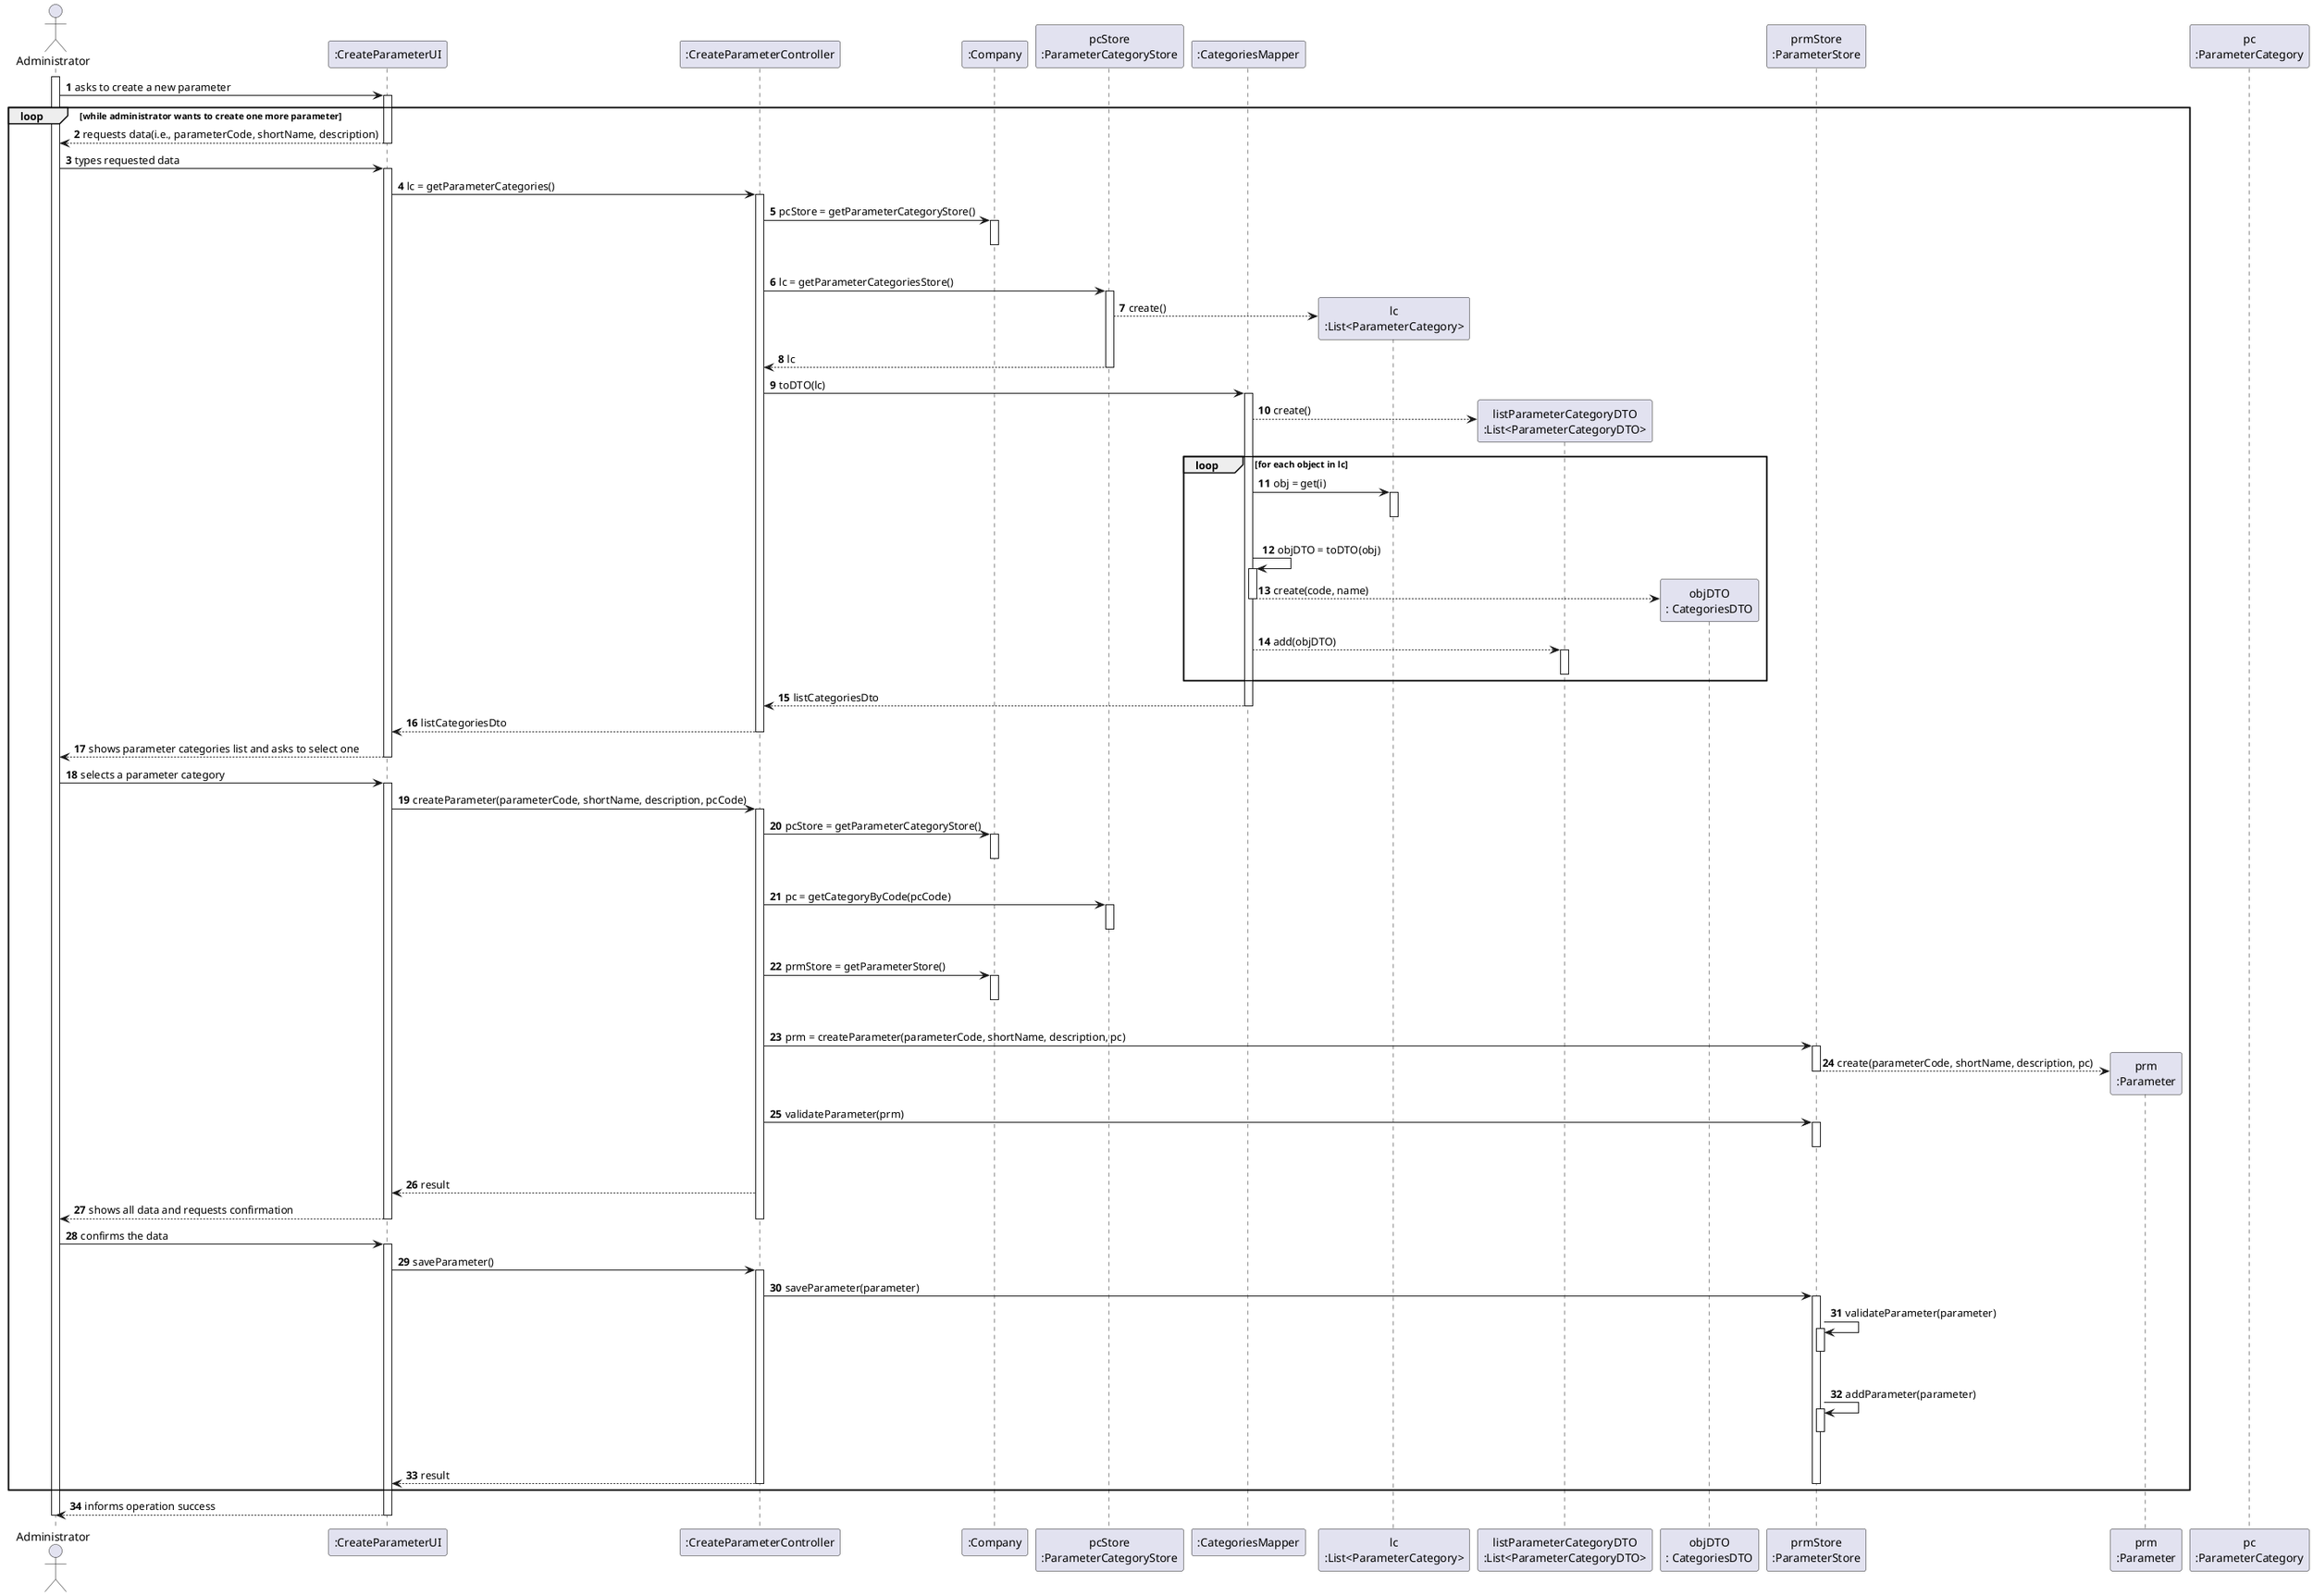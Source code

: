 @startuml
autonumber
'hide footbox
actor "Administrator" as ADM

participant ":CreateParameterUI" as UI
participant ":CreateParameterController" as CTRL
participant ":Company" as CMP
participant "pcStore\n:ParameterCategoryStore" as PCSTORE
participant ":CategoriesMapper" as PCMAPPER
participant "lc\n:List<ParameterCategory>" as LC
participant "listParameterCategoryDTO\n:List<ParameterCategoryDTO>" as LIST_DTO
participant "objDTO\n: CategoriesDTO" as OBJ_DTO
participant "prmStore\n:ParameterStore" as PRMSTORE
participant "prm\n:Parameter" as PRM
participant "pc\n:ParameterCategory" as PC

activate ADM
ADM -> UI : asks to create a new parameter
loop while administrator wants to create one more parameter
activate UI
UI --> ADM : requests data(i.e., parameterCode, shortName, description)
deactivate UI

ADM -> UI : types requested data
activate UI

UI -> CTRL : lc = getParameterCategories()
activate CTRL

CTRL -> CMP : pcStore = getParameterCategoryStore()
activate CMP
|||
deactivate CMP

CTRL -> PCSTORE : lc = getParameterCategoriesStore()
activate PCSTORE

PCSTORE --> LC** : create()
PCSTORE --> CTRL : lc
deactivate PCSTORE

CTRL -> PCMAPPER : toDTO(lc)
activate PCMAPPER

PCMAPPER --> LIST_DTO** : create()

loop for each object in lc
PCMAPPER -> LC : obj = get(i)
activate LC
|||
deactivate LC

PCMAPPER -> PCMAPPER : objDTO = toDTO(obj)
activate PCMAPPER

PCMAPPER --> OBJ_DTO** : create(code, name)
deactivate PCMAPPER

PCMAPPER --> LIST_DTO : add(objDTO)
activate LIST_DTO
deactivate LIST_DTO
end

PCMAPPER --> CTRL : listCategoriesDto
deactivate PCMAPPER
CTRL --> UI : listCategoriesDto

deactivate CTRL

UI --> ADM : shows parameter categories list and asks to select one
deactivate CMP
deactivate UI

ADM -> UI : selects a parameter category
activate UI

UI -> CTRL : createParameter(parameterCode, shortName, description, pcCode)
activate CTRL

CTRL -> CMP : pcStore = getParameterCategoryStore()
activate CMP
|||
deactivate CMP

CTRL -> PCSTORE : pc = getCategoryByCode(pcCode)
activate PCSTORE
|||
deactivate PCSTORE

CTRL -> CMP: prmStore = getParameterStore()
activate CMP
|||
deactivate CMP
CTRL -> PRMSTORE: prm = createParameter(parameterCode, shortName, description, pc)
activate PRMSTORE

PRMSTORE --> PRM**: create(parameterCode, shortName, description, pc)
deactivate PRMSTORE
CTRL -> PRMSTORE: validateParameter(prm)
activate PRMSTORE
|||
deactivate PRMSTORE


CTRL --> UI: result

UI --> ADM: shows all data and requests confirmation
deactivate CTRL
deactivate UI

ADM -> UI : confirms the data
activate UI
UI -> CTRL : saveParameter()
activate CTRL

CTRL -> PRMSTORE : saveParameter(parameter)
activate PRMSTORE

PRMSTORE -> PRMSTORE: validateParameter(parameter)
activate PRMSTORE
|||
deactivate PRMSTORE
PRMSTORE -> PRMSTORE: addParameter(parameter)
activate PRMSTORE
|||
deactivate PRMSTORE

CTRL --> UI: result
deactivate PRMSTORE
deactivate CTRL
end

UI --> ADM : informs operation success
deactivate CTRL
deactivate UI

deactivate ADM

@enduml